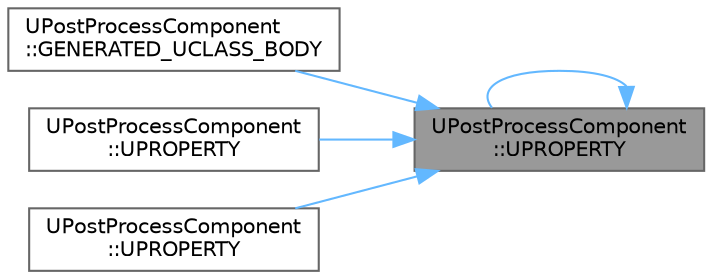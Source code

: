 digraph "UPostProcessComponent::UPROPERTY"
{
 // INTERACTIVE_SVG=YES
 // LATEX_PDF_SIZE
  bgcolor="transparent";
  edge [fontname=Helvetica,fontsize=10,labelfontname=Helvetica,labelfontsize=10];
  node [fontname=Helvetica,fontsize=10,shape=box,height=0.2,width=0.4];
  rankdir="RL";
  Node1 [id="Node000001",label="UPostProcessComponent\l::UPROPERTY",height=0.2,width=0.4,color="gray40", fillcolor="grey60", style="filled", fontcolor="black",tooltip="Priority of this volume."];
  Node1 -> Node2 [id="edge1_Node000001_Node000002",dir="back",color="steelblue1",style="solid",tooltip=" "];
  Node2 [id="Node000002",label="UPostProcessComponent\l::GENERATED_UCLASS_BODY",height=0.2,width=0.4,color="grey40", fillcolor="white", style="filled",URL="$d4/d04/classUPostProcessComponent.html#a5f88a36b4fd3d2e2565e4ab3b651aa5a",tooltip="Post process settings to use for this volume."];
  Node1 -> Node1 [id="edge2_Node000001_Node000001",dir="back",color="steelblue1",style="solid",tooltip=" "];
  Node1 -> Node3 [id="edge3_Node000001_Node000003",dir="back",color="steelblue1",style="solid",tooltip=" "];
  Node3 [id="Node000003",label="UPostProcessComponent\l::UPROPERTY",height=0.2,width=0.4,color="grey40", fillcolor="white", style="filled",URL="$d4/d04/classUPostProcessComponent.html#adbe19313b1733b8ede401627d9a49024",tooltip="World space radius around the volume that is used for blending (only if not unbound)."];
  Node1 -> Node4 [id="edge4_Node000001_Node000004",dir="back",color="steelblue1",style="solid",tooltip=" "];
  Node4 [id="Node000004",label="UPostProcessComponent\l::UPROPERTY",height=0.2,width=0.4,color="grey40", fillcolor="white", style="filled",URL="$d4/d04/classUPostProcessComponent.html#aa0f37ee923c9bd7e688230938f1eb646",tooltip="0:no effect, 1:full effect"];
}
